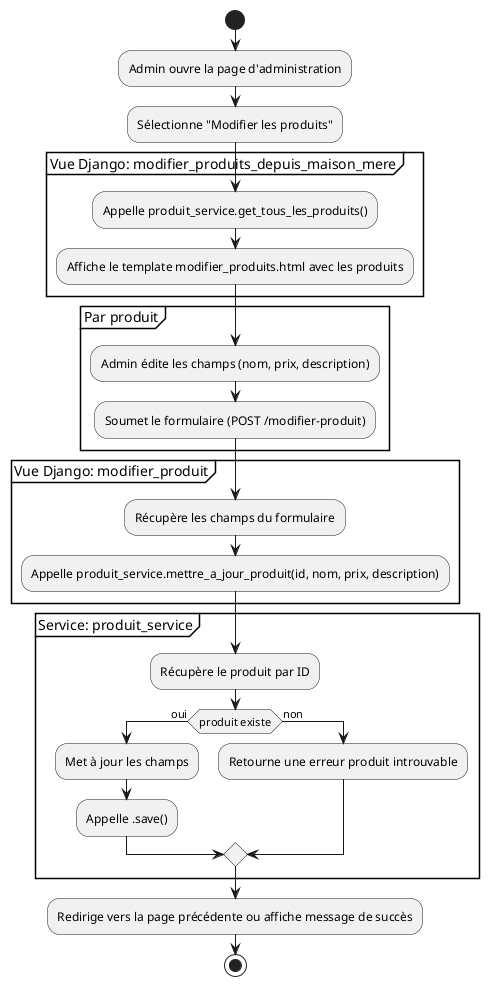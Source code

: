 @startuml
start

:Admin ouvre la page d'administration;
:Sélectionne "Modifier les produits";

partition "Vue Django: modifier_produits_depuis_maison_mere" {
    :Appelle produit_service.get_tous_les_produits();
    :Affiche le template modifier_produits.html avec les produits;
}

partition "Par produit" {
    :Admin édite les champs (nom, prix, description);
    :Soumet le formulaire (POST /modifier-produit);
}

partition "Vue Django: modifier_produit" {
    :Récupère les champs du formulaire;
    :Appelle produit_service.mettre_a_jour_produit(id, nom, prix, description);
}

partition "Service: produit_service" {
    :Récupère le produit par ID;
    if (produit existe) then (oui)
        :Met à jour les champs;
        :Appelle .save();
    else (non)
        :Retourne une erreur produit introuvable;
    endif
}

:Redirige vers la page précédente ou affiche message de succès;

stop
@enduml
